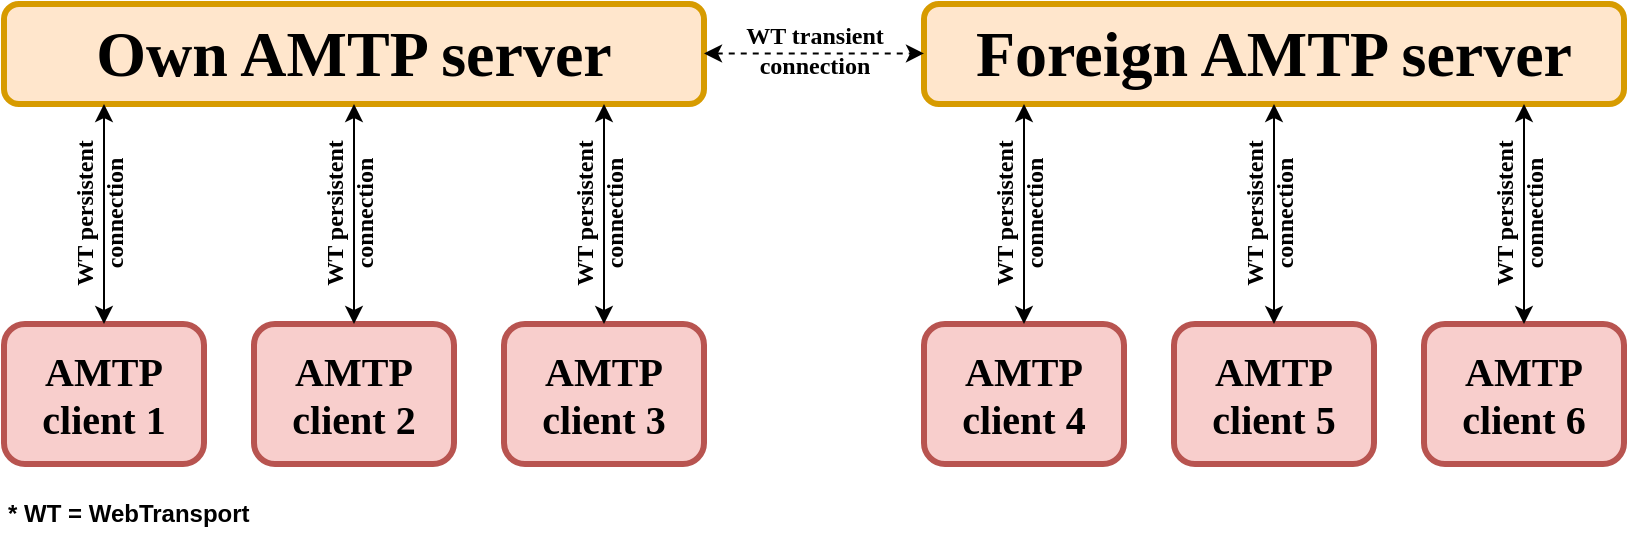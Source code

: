 <mxfile version="24.0.5" type="device">
  <diagram name="Stránka-1" id="7cyxLV52WM7m2embr-cK">
    <mxGraphModel dx="1531" dy="1793" grid="1" gridSize="10" guides="1" tooltips="1" connect="1" arrows="1" fold="1" page="1" pageScale="1" pageWidth="827" pageHeight="1169" math="0" shadow="0">
      <root>
        <mxCell id="0" />
        <mxCell id="1" parent="0" />
        <mxCell id="tgN6m3i9DT7jNhMSGEQ1-40" value="" style="rounded=1;whiteSpace=wrap;html=1;fillColor=#ffe6cc;strokeColor=#d79b00;strokeWidth=3;perimeterSpacing=0;fontFamily=Ubuntu;fontSource=https%3A%2F%2Ffonts.googleapis.com%2Fcss%3Ffamily%3DUbuntu;" parent="1" vertex="1">
          <mxGeometry width="350" height="50" as="geometry" />
        </mxCell>
        <mxCell id="tgN6m3i9DT7jNhMSGEQ1-5" value="Own AMTP server" style="text;html=1;align=center;verticalAlign=middle;whiteSpace=wrap;rounded=0;fontSize=32;fontStyle=1;fontFamily=Ubuntu;fontSource=https%3A%2F%2Ffonts.googleapis.com%2Fcss%3Ffamily%3DUbuntu;" parent="1" vertex="1">
          <mxGeometry y="10" width="350" height="30" as="geometry" />
        </mxCell>
        <mxCell id="tgN6m3i9DT7jNhMSGEQ1-46" value="&lt;div style=&quot;font-size: 20px;&quot;&gt;AMTP&lt;/div&gt;&lt;div style=&quot;font-size: 20px;&quot;&gt;client 2&lt;/div&gt;" style="rounded=1;whiteSpace=wrap;html=1;fontStyle=1;fontSize=20;fillColor=#f8cecc;strokeColor=#b85450;strokeWidth=3;fontFamily=Ubuntu;fontSource=https%3A%2F%2Ffonts.googleapis.com%2Fcss%3Ffamily%3DUbuntu;" parent="1" vertex="1">
          <mxGeometry x="125" y="160" width="100" height="70" as="geometry" />
        </mxCell>
        <mxCell id="tgN6m3i9DT7jNhMSGEQ1-47" value="&lt;div style=&quot;font-size: 20px;&quot;&gt;AMTP&lt;/div&gt;client 3" style="rounded=1;whiteSpace=wrap;html=1;fontStyle=1;fontSize=20;fillColor=#f8cecc;strokeColor=#b85450;strokeWidth=3;fontFamily=Ubuntu;fontSource=https%3A%2F%2Ffonts.googleapis.com%2Fcss%3Ffamily%3DUbuntu;" parent="1" vertex="1">
          <mxGeometry x="250" y="160" width="100" height="70" as="geometry" />
        </mxCell>
        <mxCell id="tgN6m3i9DT7jNhMSGEQ1-50" value="&lt;div style=&quot;font-size: 20px;&quot;&gt;&lt;font style=&quot;font-size: 20px;&quot;&gt;AMTP&lt;br style=&quot;font-size: 20px;&quot;&gt;&lt;/font&gt;&lt;/div&gt;&lt;div style=&quot;font-size: 20px;&quot;&gt;&lt;font style=&quot;font-size: 20px;&quot;&gt;client 1&lt;br style=&quot;font-size: 20px;&quot;&gt;&lt;/font&gt;&lt;/div&gt;" style="rounded=1;whiteSpace=wrap;html=1;fontStyle=1;fontSize=20;fillColor=#f8cecc;strokeColor=#b85450;strokeWidth=3;fontFamily=Ubuntu;fontSource=https%3A%2F%2Ffonts.googleapis.com%2Fcss%3Ffamily%3DUbuntu;" parent="1" vertex="1">
          <mxGeometry y="160" width="100" height="70" as="geometry" />
        </mxCell>
        <mxCell id="tgN6m3i9DT7jNhMSGEQ1-63" value="" style="endArrow=classic;startArrow=classic;html=1;rounded=0;exitX=0.5;exitY=0;exitDx=0;exitDy=0;fontFamily=Ubuntu;fontSource=https%3A%2F%2Ffonts.googleapis.com%2Fcss%3Ffamily%3DUbuntu;horizontal=1;" parent="1" edge="1">
          <mxGeometry width="50" height="50" relative="1" as="geometry">
            <mxPoint x="175" y="160" as="sourcePoint" />
            <mxPoint x="175" y="50" as="targetPoint" />
          </mxGeometry>
        </mxCell>
        <mxCell id="tgN6m3i9DT7jNhMSGEQ1-64" value="&lt;div style=&quot;font-size: 12px;&quot;&gt;WT persistent&lt;br&gt;&lt;/div&gt;&lt;div style=&quot;font-size: 12px;&quot;&gt;connection&lt;br style=&quot;font-size: 12px;&quot;&gt;&lt;/div&gt;" style="edgeLabel;html=1;align=center;verticalAlign=middle;resizable=0;points=[];labelBackgroundColor=none;fontStyle=1;horizontal=0;fontFamily=Ubuntu;fontSource=https%3A%2F%2Ffonts.googleapis.com%2Fcss%3Ffamily%3DUbuntu;fontSize=12;spacing=0;" parent="tgN6m3i9DT7jNhMSGEQ1-63" vertex="1" connectable="0">
          <mxGeometry y="3" relative="1" as="geometry">
            <mxPoint as="offset" />
          </mxGeometry>
        </mxCell>
        <mxCell id="tgN6m3i9DT7jNhMSGEQ1-71" value="" style="endArrow=classic;startArrow=classic;html=1;rounded=0;exitX=0.5;exitY=0;exitDx=0;exitDy=0;fontFamily=Ubuntu;fontSource=https%3A%2F%2Ffonts.googleapis.com%2Fcss%3Ffamily%3DUbuntu;horizontal=1;" parent="1" edge="1">
          <mxGeometry width="50" height="50" relative="1" as="geometry">
            <mxPoint x="300" y="160" as="sourcePoint" />
            <mxPoint x="300" y="50" as="targetPoint" />
          </mxGeometry>
        </mxCell>
        <mxCell id="tgN6m3i9DT7jNhMSGEQ1-72" value="&lt;div style=&quot;font-size: 12px;&quot;&gt;WT persistent&lt;br&gt;&lt;/div&gt;&lt;div style=&quot;font-size: 12px;&quot;&gt;connection&lt;br style=&quot;font-size: 12px;&quot;&gt;&lt;/div&gt;" style="edgeLabel;html=1;align=center;verticalAlign=middle;resizable=0;points=[];labelBackgroundColor=none;fontStyle=1;horizontal=0;fontFamily=Ubuntu;fontSource=https%3A%2F%2Ffonts.googleapis.com%2Fcss%3Ffamily%3DUbuntu;fontSize=12;spacing=0;" parent="tgN6m3i9DT7jNhMSGEQ1-71" vertex="1" connectable="0">
          <mxGeometry y="3" relative="1" as="geometry">
            <mxPoint as="offset" />
          </mxGeometry>
        </mxCell>
        <mxCell id="fQWVmCW7hai4RUJR2Vjz-1" value="" style="endArrow=classic;startArrow=classic;html=1;rounded=0;exitX=0.5;exitY=0;exitDx=0;exitDy=0;fontFamily=Ubuntu;fontSource=https%3A%2F%2Ffonts.googleapis.com%2Fcss%3Ffamily%3DUbuntu;horizontal=1;" parent="1" edge="1">
          <mxGeometry width="50" height="50" relative="1" as="geometry">
            <mxPoint x="50" y="160" as="sourcePoint" />
            <mxPoint x="50" y="50" as="targetPoint" />
          </mxGeometry>
        </mxCell>
        <mxCell id="fQWVmCW7hai4RUJR2Vjz-2" value="&lt;div style=&quot;font-size: 12px;&quot;&gt;WT persistent&lt;br&gt;&lt;/div&gt;&lt;div style=&quot;font-size: 12px;&quot;&gt;connection&lt;br style=&quot;font-size: 12px;&quot;&gt;&lt;/div&gt;" style="edgeLabel;html=1;align=center;verticalAlign=middle;resizable=0;points=[];labelBackgroundColor=none;fontStyle=1;horizontal=0;fontFamily=Ubuntu;fontSource=https%3A%2F%2Ffonts.googleapis.com%2Fcss%3Ffamily%3DUbuntu;fontSize=12;spacing=0;" parent="fQWVmCW7hai4RUJR2Vjz-1" vertex="1" connectable="0">
          <mxGeometry y="3" relative="1" as="geometry">
            <mxPoint as="offset" />
          </mxGeometry>
        </mxCell>
        <mxCell id="dzrmX_ZHxAnPR0i0tXz_-15" value="" style="rounded=1;whiteSpace=wrap;html=1;fillColor=#ffe6cc;strokeColor=#d79b00;strokeWidth=3;perimeterSpacing=0;fontFamily=Ubuntu;fontSource=https%3A%2F%2Ffonts.googleapis.com%2Fcss%3Ffamily%3DUbuntu;" parent="1" vertex="1">
          <mxGeometry x="460" width="350" height="50" as="geometry" />
        </mxCell>
        <mxCell id="dzrmX_ZHxAnPR0i0tXz_-16" value="Foreign AMTP server" style="text;html=1;align=center;verticalAlign=middle;whiteSpace=wrap;rounded=0;fontSize=32;fontStyle=1;fontFamily=Ubuntu;fontSource=https%3A%2F%2Ffonts.googleapis.com%2Fcss%3Ffamily%3DUbuntu;" parent="1" vertex="1">
          <mxGeometry x="460" y="10" width="350" height="30" as="geometry" />
        </mxCell>
        <mxCell id="dzrmX_ZHxAnPR0i0tXz_-17" value="&lt;div style=&quot;font-size: 20px;&quot;&gt;AMTP&lt;/div&gt;&lt;div style=&quot;font-size: 20px;&quot;&gt;client 5&lt;br&gt;&lt;/div&gt;" style="rounded=1;whiteSpace=wrap;html=1;fontStyle=1;fontSize=20;fillColor=#f8cecc;strokeColor=#b85450;strokeWidth=3;fontFamily=Ubuntu;fontSource=https%3A%2F%2Ffonts.googleapis.com%2Fcss%3Ffamily%3DUbuntu;" parent="1" vertex="1">
          <mxGeometry x="585" y="160" width="100" height="70" as="geometry" />
        </mxCell>
        <mxCell id="dzrmX_ZHxAnPR0i0tXz_-18" value="&lt;div style=&quot;font-size: 20px;&quot;&gt;AMTP&lt;/div&gt;client 6" style="rounded=1;whiteSpace=wrap;html=1;fontStyle=1;fontSize=20;fillColor=#f8cecc;strokeColor=#b85450;strokeWidth=3;fontFamily=Ubuntu;fontSource=https%3A%2F%2Ffonts.googleapis.com%2Fcss%3Ffamily%3DUbuntu;" parent="1" vertex="1">
          <mxGeometry x="710" y="160" width="100" height="70" as="geometry" />
        </mxCell>
        <mxCell id="dzrmX_ZHxAnPR0i0tXz_-19" value="&lt;div style=&quot;font-size: 20px;&quot;&gt;&lt;font style=&quot;font-size: 20px;&quot;&gt;AMTP&lt;br style=&quot;font-size: 20px;&quot;&gt;&lt;/font&gt;&lt;/div&gt;&lt;div style=&quot;font-size: 20px;&quot;&gt;&lt;font style=&quot;font-size: 20px;&quot;&gt;client 4&lt;br style=&quot;font-size: 20px;&quot;&gt;&lt;/font&gt;&lt;/div&gt;" style="rounded=1;whiteSpace=wrap;html=1;fontStyle=1;fontSize=20;fillColor=#f8cecc;strokeColor=#b85450;strokeWidth=3;fontFamily=Ubuntu;fontSource=https%3A%2F%2Ffonts.googleapis.com%2Fcss%3Ffamily%3DUbuntu;" parent="1" vertex="1">
          <mxGeometry x="460" y="160" width="100" height="70" as="geometry" />
        </mxCell>
        <mxCell id="dzrmX_ZHxAnPR0i0tXz_-20" value="" style="endArrow=classic;startArrow=classic;html=1;rounded=0;exitX=0.5;exitY=0;exitDx=0;exitDy=0;fontFamily=Ubuntu;fontSource=https%3A%2F%2Ffonts.googleapis.com%2Fcss%3Ffamily%3DUbuntu;horizontal=1;" parent="1" edge="1">
          <mxGeometry width="50" height="50" relative="1" as="geometry">
            <mxPoint x="635" y="160" as="sourcePoint" />
            <mxPoint x="635" y="50" as="targetPoint" />
          </mxGeometry>
        </mxCell>
        <mxCell id="dzrmX_ZHxAnPR0i0tXz_-21" value="&lt;div style=&quot;font-size: 12px;&quot;&gt;WT persistent&lt;br&gt;&lt;/div&gt;&lt;div style=&quot;font-size: 12px;&quot;&gt;connection&lt;br style=&quot;font-size: 12px;&quot;&gt;&lt;/div&gt;" style="edgeLabel;html=1;align=center;verticalAlign=middle;resizable=0;points=[];labelBackgroundColor=none;fontStyle=1;horizontal=0;fontFamily=Ubuntu;fontSource=https%3A%2F%2Ffonts.googleapis.com%2Fcss%3Ffamily%3DUbuntu;fontSize=12;spacing=0;" parent="dzrmX_ZHxAnPR0i0tXz_-20" vertex="1" connectable="0">
          <mxGeometry y="3" relative="1" as="geometry">
            <mxPoint as="offset" />
          </mxGeometry>
        </mxCell>
        <mxCell id="dzrmX_ZHxAnPR0i0tXz_-22" value="" style="endArrow=classic;startArrow=classic;html=1;rounded=0;exitX=0.5;exitY=0;exitDx=0;exitDy=0;fontFamily=Ubuntu;fontSource=https%3A%2F%2Ffonts.googleapis.com%2Fcss%3Ffamily%3DUbuntu;horizontal=1;" parent="1" edge="1">
          <mxGeometry width="50" height="50" relative="1" as="geometry">
            <mxPoint x="760" y="160" as="sourcePoint" />
            <mxPoint x="760" y="50" as="targetPoint" />
          </mxGeometry>
        </mxCell>
        <mxCell id="dzrmX_ZHxAnPR0i0tXz_-23" value="&lt;div style=&quot;font-size: 12px;&quot;&gt;WT persistent&lt;br&gt;&lt;/div&gt;&lt;div style=&quot;font-size: 12px;&quot;&gt;connection&lt;br style=&quot;font-size: 12px;&quot;&gt;&lt;/div&gt;" style="edgeLabel;html=1;align=center;verticalAlign=middle;resizable=0;points=[];labelBackgroundColor=none;fontStyle=1;horizontal=0;fontFamily=Ubuntu;fontSource=https%3A%2F%2Ffonts.googleapis.com%2Fcss%3Ffamily%3DUbuntu;fontSize=12;spacing=0;" parent="dzrmX_ZHxAnPR0i0tXz_-22" vertex="1" connectable="0">
          <mxGeometry y="3" relative="1" as="geometry">
            <mxPoint as="offset" />
          </mxGeometry>
        </mxCell>
        <mxCell id="dzrmX_ZHxAnPR0i0tXz_-24" value="" style="endArrow=classic;startArrow=classic;html=1;rounded=0;exitX=0.5;exitY=0;exitDx=0;exitDy=0;fontFamily=Ubuntu;fontSource=https%3A%2F%2Ffonts.googleapis.com%2Fcss%3Ffamily%3DUbuntu;horizontal=1;" parent="1" edge="1">
          <mxGeometry width="50" height="50" relative="1" as="geometry">
            <mxPoint x="510" y="160" as="sourcePoint" />
            <mxPoint x="510" y="50" as="targetPoint" />
          </mxGeometry>
        </mxCell>
        <mxCell id="dzrmX_ZHxAnPR0i0tXz_-25" value="&lt;div style=&quot;font-size: 12px;&quot;&gt;WT persistent&lt;br&gt;&lt;/div&gt;&lt;div style=&quot;font-size: 12px;&quot;&gt;connection&lt;br style=&quot;font-size: 12px;&quot;&gt;&lt;/div&gt;" style="edgeLabel;html=1;align=center;verticalAlign=middle;resizable=0;points=[];labelBackgroundColor=none;fontStyle=1;horizontal=0;fontFamily=Ubuntu;fontSource=https%3A%2F%2Ffonts.googleapis.com%2Fcss%3Ffamily%3DUbuntu;fontSize=12;spacing=0;" parent="dzrmX_ZHxAnPR0i0tXz_-24" vertex="1" connectable="0">
          <mxGeometry y="3" relative="1" as="geometry">
            <mxPoint as="offset" />
          </mxGeometry>
        </mxCell>
        <mxCell id="dzrmX_ZHxAnPR0i0tXz_-27" value="" style="endArrow=classic;startArrow=classic;html=1;rounded=0;exitX=0.5;exitY=0;exitDx=0;exitDy=0;fontFamily=Ubuntu;fontSource=https%3A%2F%2Ffonts.googleapis.com%2Fcss%3Ffamily%3DUbuntu;horizontal=1;curved=0;dashed=1;" parent="1" edge="1">
          <mxGeometry width="50" height="50" relative="1" as="geometry">
            <mxPoint x="350" y="24.71" as="sourcePoint" />
            <mxPoint x="460" y="24.71" as="targetPoint" />
          </mxGeometry>
        </mxCell>
        <mxCell id="dzrmX_ZHxAnPR0i0tXz_-28" value="&lt;div style=&quot;font-size: 12px;&quot;&gt;WT transient&lt;br&gt;&lt;/div&gt;&lt;div style=&quot;font-size: 12px;&quot;&gt;connection&lt;br style=&quot;font-size: 12px;&quot;&gt;&lt;/div&gt;" style="edgeLabel;html=1;align=center;verticalAlign=middle;resizable=0;points=[];labelBackgroundColor=none;fontStyle=1;horizontal=1;fontFamily=Ubuntu;fontSource=https%3A%2F%2Ffonts.googleapis.com%2Fcss%3Ffamily%3DUbuntu;fontSize=12;spacing=2;labelPosition=center;verticalLabelPosition=middle;" parent="dzrmX_ZHxAnPR0i0tXz_-27" vertex="1" connectable="0">
          <mxGeometry relative="1" as="geometry">
            <mxPoint y="-2" as="offset" />
          </mxGeometry>
        </mxCell>
        <mxCell id="dzrmX_ZHxAnPR0i0tXz_-29" value="* WT = WebTransport" style="text;html=1;align=left;verticalAlign=middle;whiteSpace=wrap;rounded=0;fontStyle=1" parent="1" vertex="1">
          <mxGeometry y="240" width="140" height="30" as="geometry" />
        </mxCell>
      </root>
    </mxGraphModel>
  </diagram>
</mxfile>
